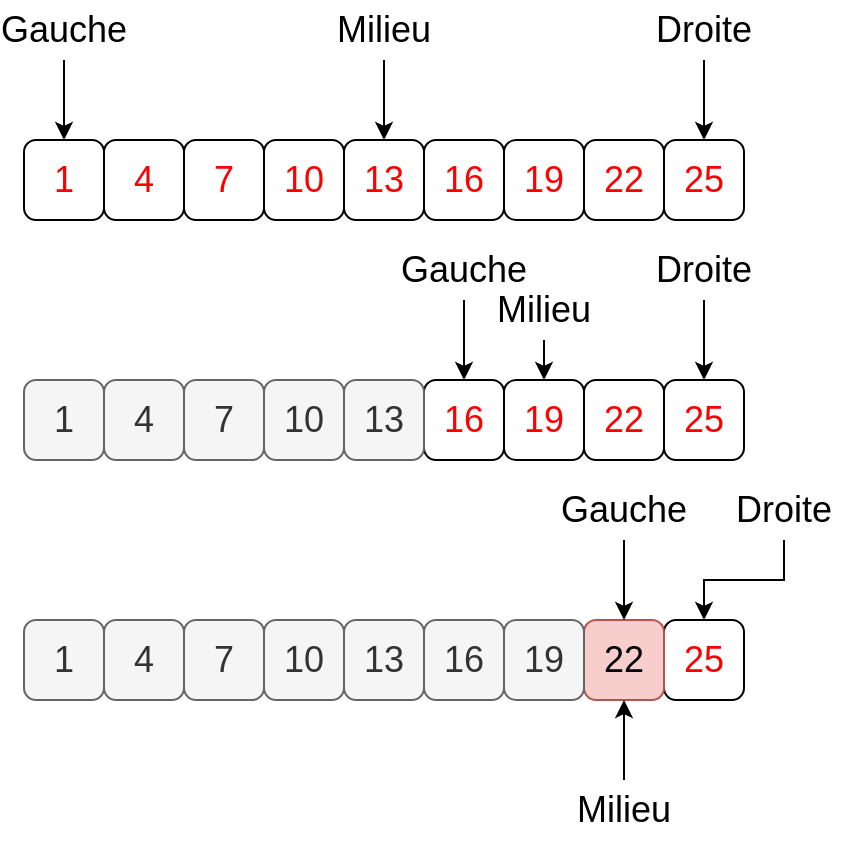 <mxfile version="20.8.10" type="device"><diagram name="Page-1" id="UIysmC7oE1iYsTDYEmNM"><mxGraphModel dx="1036" dy="654" grid="1" gridSize="10" guides="1" tooltips="1" connect="1" arrows="1" fold="1" page="1" pageScale="1" pageWidth="827" pageHeight="1169" math="0" shadow="0"><root><mxCell id="0"/><mxCell id="1" parent="0"/><mxCell id="W1dA7JDtuslVNPxHpriJ-1" value="1" style="rounded=1;whiteSpace=wrap;html=1;fontSize=18;fontColor=#FF0000;" vertex="1" parent="1"><mxGeometry x="120" y="120" width="40" height="40" as="geometry"/></mxCell><mxCell id="W1dA7JDtuslVNPxHpriJ-2" value="25" style="rounded=1;whiteSpace=wrap;html=1;fontSize=18;fontColor=#FF0000;" vertex="1" parent="1"><mxGeometry x="440" y="120" width="40" height="40" as="geometry"/></mxCell><mxCell id="W1dA7JDtuslVNPxHpriJ-3" value="22" style="rounded=1;whiteSpace=wrap;html=1;fontSize=18;fontColor=#FF0000;" vertex="1" parent="1"><mxGeometry x="400" y="120" width="40" height="40" as="geometry"/></mxCell><mxCell id="W1dA7JDtuslVNPxHpriJ-4" value="19" style="rounded=1;whiteSpace=wrap;html=1;fontSize=18;fontColor=#FF0000;" vertex="1" parent="1"><mxGeometry x="360" y="120" width="40" height="40" as="geometry"/></mxCell><mxCell id="W1dA7JDtuslVNPxHpriJ-5" value="16" style="rounded=1;whiteSpace=wrap;html=1;fontSize=18;fontColor=#FF0000;" vertex="1" parent="1"><mxGeometry x="320" y="120" width="40" height="40" as="geometry"/></mxCell><mxCell id="W1dA7JDtuslVNPxHpriJ-6" value="13" style="rounded=1;whiteSpace=wrap;html=1;fontSize=18;fontColor=#FF0000;" vertex="1" parent="1"><mxGeometry x="280" y="120" width="40" height="40" as="geometry"/></mxCell><mxCell id="W1dA7JDtuslVNPxHpriJ-7" value="10" style="rounded=1;whiteSpace=wrap;html=1;fontSize=18;fontColor=#FF0000;" vertex="1" parent="1"><mxGeometry x="240" y="120" width="40" height="40" as="geometry"/></mxCell><mxCell id="W1dA7JDtuslVNPxHpriJ-8" value="7" style="rounded=1;whiteSpace=wrap;html=1;fontSize=18;fontColor=#FF0000;" vertex="1" parent="1"><mxGeometry x="200" y="120" width="40" height="40" as="geometry"/></mxCell><mxCell id="W1dA7JDtuslVNPxHpriJ-9" value="4" style="rounded=1;whiteSpace=wrap;html=1;fontSize=18;fontColor=#FF0000;" vertex="1" parent="1"><mxGeometry x="160" y="120" width="40" height="40" as="geometry"/></mxCell><mxCell id="W1dA7JDtuslVNPxHpriJ-13" style="edgeStyle=orthogonalEdgeStyle;rounded=0;orthogonalLoop=1;jettySize=auto;html=1;exitX=0.5;exitY=1;exitDx=0;exitDy=0;entryX=0.5;entryY=0;entryDx=0;entryDy=0;fontSize=18;" edge="1" parent="1" source="W1dA7JDtuslVNPxHpriJ-10" target="W1dA7JDtuslVNPxHpriJ-1"><mxGeometry relative="1" as="geometry"/></mxCell><mxCell id="W1dA7JDtuslVNPxHpriJ-10" value="Gauche" style="text;html=1;strokeColor=none;fillColor=none;align=center;verticalAlign=middle;whiteSpace=wrap;rounded=0;fontSize=18;" vertex="1" parent="1"><mxGeometry x="110" y="50" width="60" height="30" as="geometry"/></mxCell><mxCell id="W1dA7JDtuslVNPxHpriJ-15" style="edgeStyle=orthogonalEdgeStyle;rounded=0;orthogonalLoop=1;jettySize=auto;html=1;exitX=0.5;exitY=1;exitDx=0;exitDy=0;entryX=0.5;entryY=0;entryDx=0;entryDy=0;fontSize=18;" edge="1" parent="1" source="W1dA7JDtuslVNPxHpriJ-11" target="W1dA7JDtuslVNPxHpriJ-2"><mxGeometry relative="1" as="geometry"/></mxCell><mxCell id="W1dA7JDtuslVNPxHpriJ-11" value="Droite" style="text;html=1;strokeColor=none;fillColor=none;align=center;verticalAlign=middle;whiteSpace=wrap;rounded=0;fontSize=18;" vertex="1" parent="1"><mxGeometry x="430" y="50" width="60" height="30" as="geometry"/></mxCell><mxCell id="W1dA7JDtuslVNPxHpriJ-14" style="edgeStyle=orthogonalEdgeStyle;rounded=0;orthogonalLoop=1;jettySize=auto;html=1;exitX=0.5;exitY=1;exitDx=0;exitDy=0;entryX=0.5;entryY=0;entryDx=0;entryDy=0;fontSize=18;" edge="1" parent="1" source="W1dA7JDtuslVNPxHpriJ-12" target="W1dA7JDtuslVNPxHpriJ-6"><mxGeometry relative="1" as="geometry"/></mxCell><mxCell id="W1dA7JDtuslVNPxHpriJ-12" value="Milieu" style="text;html=1;strokeColor=none;fillColor=none;align=center;verticalAlign=middle;whiteSpace=wrap;rounded=0;fontSize=18;" vertex="1" parent="1"><mxGeometry x="270" y="50" width="60" height="30" as="geometry"/></mxCell><mxCell id="W1dA7JDtuslVNPxHpriJ-16" value="1" style="rounded=1;whiteSpace=wrap;html=1;fontSize=18;fontColor=#333333;fillColor=#f5f5f5;strokeColor=#666666;" vertex="1" parent="1"><mxGeometry x="120" y="240" width="40" height="40" as="geometry"/></mxCell><mxCell id="W1dA7JDtuslVNPxHpriJ-17" value="25" style="rounded=1;whiteSpace=wrap;html=1;fontSize=18;fontColor=#FF0000;" vertex="1" parent="1"><mxGeometry x="440" y="240" width="40" height="40" as="geometry"/></mxCell><mxCell id="W1dA7JDtuslVNPxHpriJ-18" value="22" style="rounded=1;whiteSpace=wrap;html=1;fontSize=18;fontColor=#FF0000;" vertex="1" parent="1"><mxGeometry x="400" y="240" width="40" height="40" as="geometry"/></mxCell><mxCell id="W1dA7JDtuslVNPxHpriJ-19" value="19" style="rounded=1;whiteSpace=wrap;html=1;fontSize=18;fontColor=#FF0000;" vertex="1" parent="1"><mxGeometry x="360" y="240" width="40" height="40" as="geometry"/></mxCell><mxCell id="W1dA7JDtuslVNPxHpriJ-20" value="16" style="rounded=1;whiteSpace=wrap;html=1;fontSize=18;fontColor=#FF0000;" vertex="1" parent="1"><mxGeometry x="320" y="240" width="40" height="40" as="geometry"/></mxCell><mxCell id="W1dA7JDtuslVNPxHpriJ-21" value="13" style="rounded=1;whiteSpace=wrap;html=1;fontSize=18;fontColor=#333333;fillColor=#f5f5f5;strokeColor=#666666;" vertex="1" parent="1"><mxGeometry x="280" y="240" width="40" height="40" as="geometry"/></mxCell><mxCell id="W1dA7JDtuslVNPxHpriJ-22" value="10" style="rounded=1;whiteSpace=wrap;html=1;fontSize=18;fontColor=#333333;fillColor=#f5f5f5;strokeColor=#666666;" vertex="1" parent="1"><mxGeometry x="240" y="240" width="40" height="40" as="geometry"/></mxCell><mxCell id="W1dA7JDtuslVNPxHpriJ-23" value="7" style="rounded=1;whiteSpace=wrap;html=1;fontSize=18;fontColor=#333333;fillColor=#f5f5f5;strokeColor=#666666;" vertex="1" parent="1"><mxGeometry x="200" y="240" width="40" height="40" as="geometry"/></mxCell><mxCell id="W1dA7JDtuslVNPxHpriJ-24" value="4" style="rounded=1;whiteSpace=wrap;html=1;fontSize=18;fontColor=#333333;fillColor=#f5f5f5;strokeColor=#666666;" vertex="1" parent="1"><mxGeometry x="160" y="240" width="40" height="40" as="geometry"/></mxCell><mxCell id="W1dA7JDtuslVNPxHpriJ-25" style="edgeStyle=orthogonalEdgeStyle;rounded=0;orthogonalLoop=1;jettySize=auto;html=1;exitX=0.5;exitY=1;exitDx=0;exitDy=0;fontSize=18;" edge="1" parent="1" source="W1dA7JDtuslVNPxHpriJ-26"><mxGeometry relative="1" as="geometry"><mxPoint x="340" y="240" as="targetPoint"/><Array as="points"><mxPoint x="340" y="240"/></Array></mxGeometry></mxCell><mxCell id="W1dA7JDtuslVNPxHpriJ-26" value="Gauche" style="text;html=1;strokeColor=none;fillColor=none;align=center;verticalAlign=middle;whiteSpace=wrap;rounded=0;fontSize=18;" vertex="1" parent="1"><mxGeometry x="310" y="170" width="60" height="30" as="geometry"/></mxCell><mxCell id="W1dA7JDtuslVNPxHpriJ-27" style="edgeStyle=orthogonalEdgeStyle;rounded=0;orthogonalLoop=1;jettySize=auto;html=1;exitX=0.5;exitY=1;exitDx=0;exitDy=0;entryX=0.5;entryY=0;entryDx=0;entryDy=0;fontSize=18;" edge="1" parent="1" source="W1dA7JDtuslVNPxHpriJ-28" target="W1dA7JDtuslVNPxHpriJ-17"><mxGeometry relative="1" as="geometry"/></mxCell><mxCell id="W1dA7JDtuslVNPxHpriJ-28" value="Droite" style="text;html=1;strokeColor=none;fillColor=none;align=center;verticalAlign=middle;whiteSpace=wrap;rounded=0;fontSize=18;" vertex="1" parent="1"><mxGeometry x="430" y="170" width="60" height="30" as="geometry"/></mxCell><mxCell id="W1dA7JDtuslVNPxHpriJ-32" style="edgeStyle=orthogonalEdgeStyle;rounded=0;orthogonalLoop=1;jettySize=auto;html=1;exitX=0.5;exitY=1;exitDx=0;exitDy=0;entryX=0.5;entryY=0;entryDx=0;entryDy=0;fontSize=18;" edge="1" parent="1" source="W1dA7JDtuslVNPxHpriJ-30" target="W1dA7JDtuslVNPxHpriJ-19"><mxGeometry relative="1" as="geometry"/></mxCell><mxCell id="W1dA7JDtuslVNPxHpriJ-30" value="Milieu" style="text;html=1;strokeColor=none;fillColor=none;align=center;verticalAlign=middle;whiteSpace=wrap;rounded=0;fontSize=18;" vertex="1" parent="1"><mxGeometry x="350" y="190" width="60" height="30" as="geometry"/></mxCell><mxCell id="W1dA7JDtuslVNPxHpriJ-33" value="1" style="rounded=1;whiteSpace=wrap;html=1;fontSize=18;fontColor=#333333;fillColor=#f5f5f5;strokeColor=#666666;" vertex="1" parent="1"><mxGeometry x="120" y="360" width="40" height="40" as="geometry"/></mxCell><mxCell id="W1dA7JDtuslVNPxHpriJ-34" value="25" style="rounded=1;whiteSpace=wrap;html=1;fontSize=18;fontColor=#FF0000;" vertex="1" parent="1"><mxGeometry x="440" y="360" width="40" height="40" as="geometry"/></mxCell><mxCell id="W1dA7JDtuslVNPxHpriJ-35" value="22" style="rounded=1;whiteSpace=wrap;html=1;fontSize=18;fillColor=#f8cecc;strokeColor=#b85450;" vertex="1" parent="1"><mxGeometry x="400" y="360" width="40" height="40" as="geometry"/></mxCell><mxCell id="W1dA7JDtuslVNPxHpriJ-36" value="19" style="rounded=1;whiteSpace=wrap;html=1;fontSize=18;fontColor=#333333;fillColor=#f5f5f5;strokeColor=#666666;" vertex="1" parent="1"><mxGeometry x="360" y="360" width="40" height="40" as="geometry"/></mxCell><mxCell id="W1dA7JDtuslVNPxHpriJ-37" value="16" style="rounded=1;whiteSpace=wrap;html=1;fontSize=18;fontColor=#333333;fillColor=#f5f5f5;strokeColor=#666666;" vertex="1" parent="1"><mxGeometry x="320" y="360" width="40" height="40" as="geometry"/></mxCell><mxCell id="W1dA7JDtuslVNPxHpriJ-38" value="13" style="rounded=1;whiteSpace=wrap;html=1;fontSize=18;fontColor=#333333;fillColor=#f5f5f5;strokeColor=#666666;" vertex="1" parent="1"><mxGeometry x="280" y="360" width="40" height="40" as="geometry"/></mxCell><mxCell id="W1dA7JDtuslVNPxHpriJ-39" value="10" style="rounded=1;whiteSpace=wrap;html=1;fontSize=18;fontColor=#333333;fillColor=#f5f5f5;strokeColor=#666666;" vertex="1" parent="1"><mxGeometry x="240" y="360" width="40" height="40" as="geometry"/></mxCell><mxCell id="W1dA7JDtuslVNPxHpriJ-40" value="7" style="rounded=1;whiteSpace=wrap;html=1;fontSize=18;fontColor=#333333;fillColor=#f5f5f5;strokeColor=#666666;" vertex="1" parent="1"><mxGeometry x="200" y="360" width="40" height="40" as="geometry"/></mxCell><mxCell id="W1dA7JDtuslVNPxHpriJ-41" value="4" style="rounded=1;whiteSpace=wrap;html=1;fontSize=18;fontColor=#333333;fillColor=#f5f5f5;strokeColor=#666666;" vertex="1" parent="1"><mxGeometry x="160" y="360" width="40" height="40" as="geometry"/></mxCell><mxCell id="W1dA7JDtuslVNPxHpriJ-48" style="edgeStyle=orthogonalEdgeStyle;rounded=0;orthogonalLoop=1;jettySize=auto;html=1;exitX=0.5;exitY=1;exitDx=0;exitDy=0;entryX=0.5;entryY=0;entryDx=0;entryDy=0;fontSize=18;fontColor=#FF0000;" edge="1" parent="1" source="W1dA7JDtuslVNPxHpriJ-43" target="W1dA7JDtuslVNPxHpriJ-35"><mxGeometry relative="1" as="geometry"/></mxCell><mxCell id="W1dA7JDtuslVNPxHpriJ-43" value="Gauche" style="text;html=1;strokeColor=none;fillColor=none;align=center;verticalAlign=middle;whiteSpace=wrap;rounded=0;fontSize=18;" vertex="1" parent="1"><mxGeometry x="390" y="290" width="60" height="30" as="geometry"/></mxCell><mxCell id="W1dA7JDtuslVNPxHpriJ-44" style="edgeStyle=orthogonalEdgeStyle;rounded=0;orthogonalLoop=1;jettySize=auto;html=1;exitX=0.5;exitY=1;exitDx=0;exitDy=0;entryX=0.5;entryY=0;entryDx=0;entryDy=0;fontSize=18;" edge="1" parent="1" source="W1dA7JDtuslVNPxHpriJ-45" target="W1dA7JDtuslVNPxHpriJ-34"><mxGeometry relative="1" as="geometry"/></mxCell><mxCell id="W1dA7JDtuslVNPxHpriJ-45" value="Droite" style="text;html=1;strokeColor=none;fillColor=none;align=center;verticalAlign=middle;whiteSpace=wrap;rounded=0;fontSize=18;" vertex="1" parent="1"><mxGeometry x="470" y="290" width="60" height="30" as="geometry"/></mxCell><mxCell id="W1dA7JDtuslVNPxHpriJ-51" style="edgeStyle=orthogonalEdgeStyle;rounded=0;orthogonalLoop=1;jettySize=auto;html=1;exitX=0.5;exitY=0;exitDx=0;exitDy=0;entryX=0.5;entryY=1;entryDx=0;entryDy=0;fontSize=18;fontColor=#FF0000;" edge="1" parent="1" source="W1dA7JDtuslVNPxHpriJ-47" target="W1dA7JDtuslVNPxHpriJ-35"><mxGeometry relative="1" as="geometry"/></mxCell><mxCell id="W1dA7JDtuslVNPxHpriJ-47" value="Milieu" style="text;html=1;strokeColor=none;fillColor=none;align=center;verticalAlign=middle;whiteSpace=wrap;rounded=0;fontSize=18;" vertex="1" parent="1"><mxGeometry x="390" y="440" width="60" height="30" as="geometry"/></mxCell></root></mxGraphModel></diagram></mxfile>